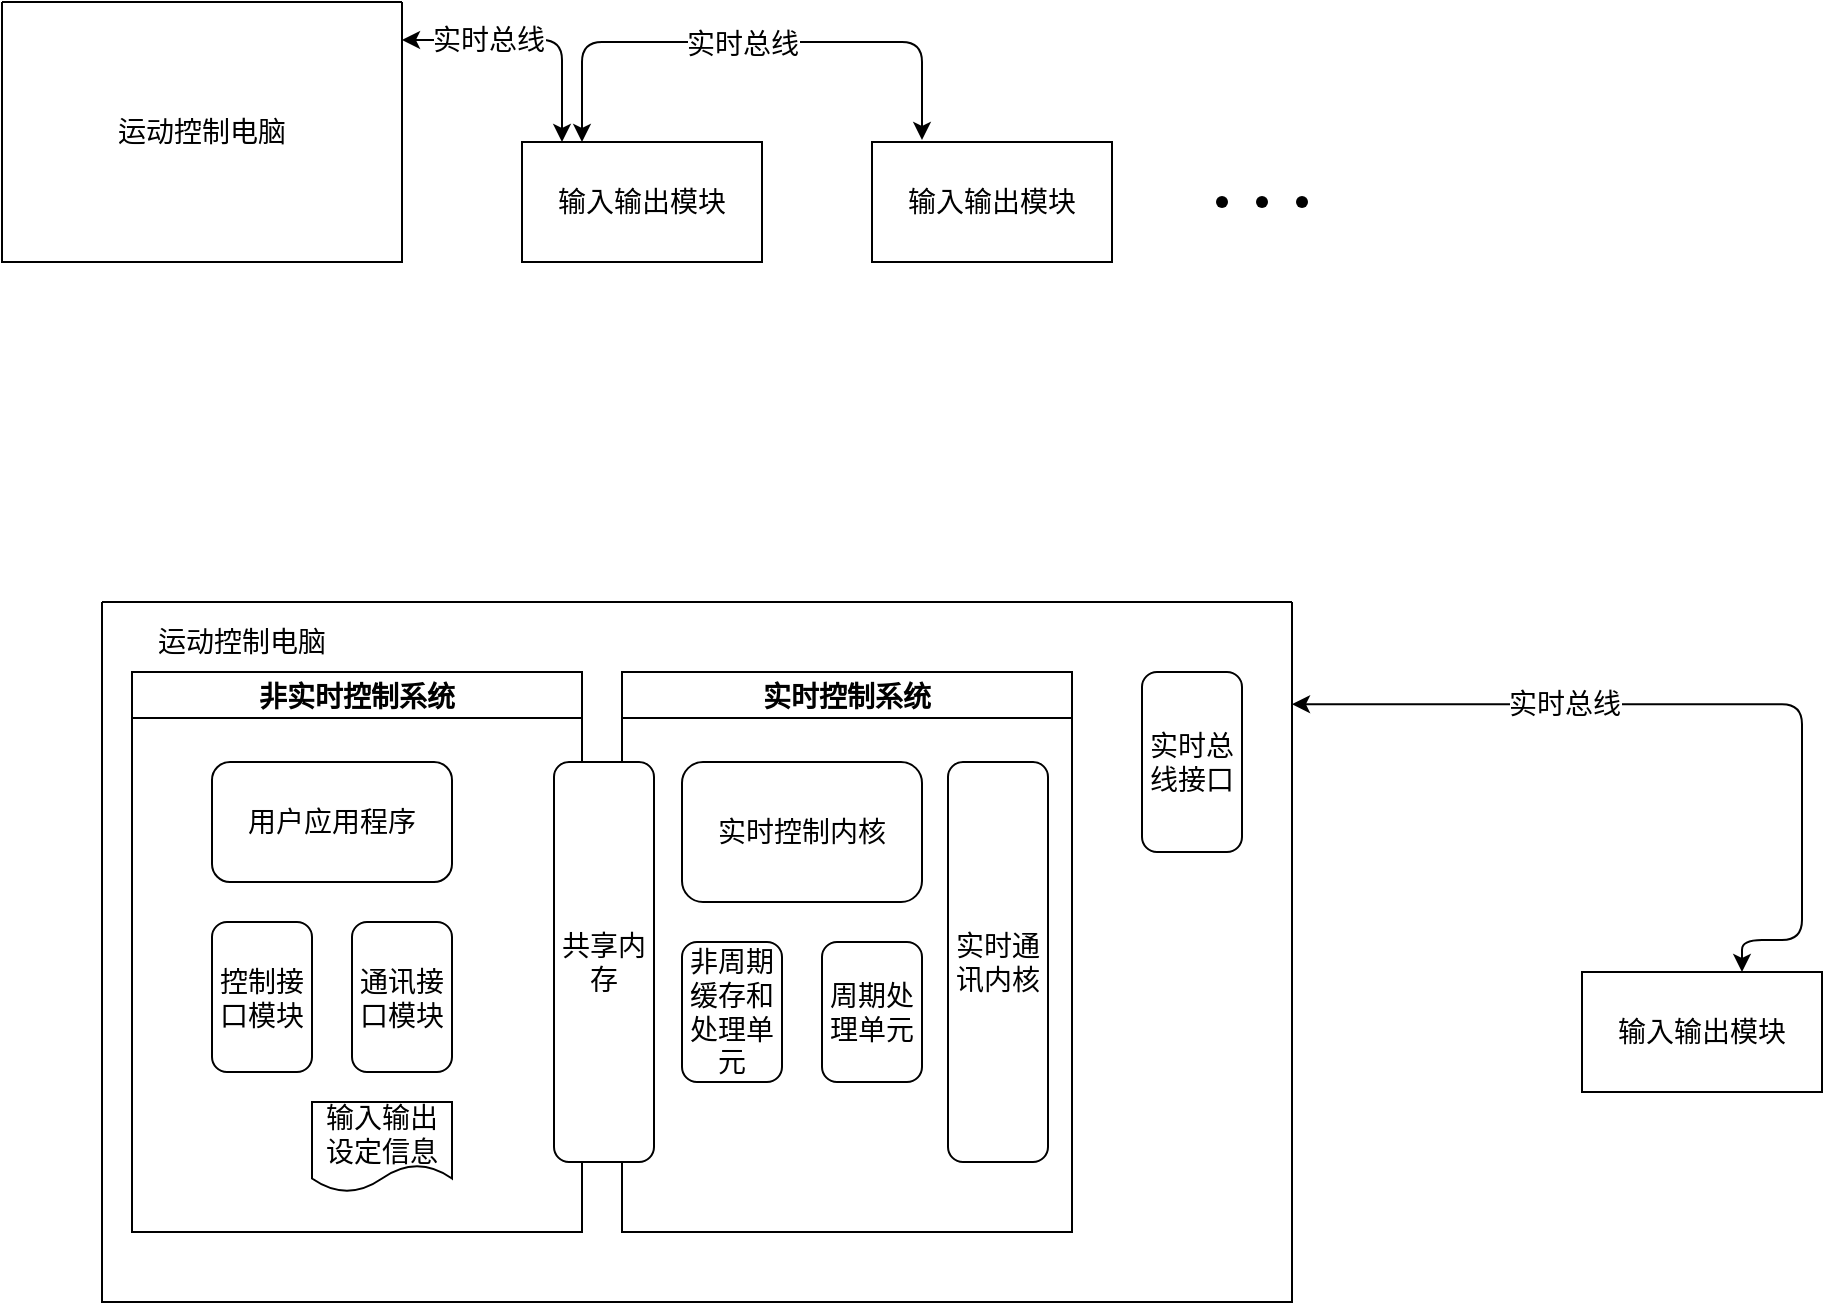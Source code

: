 <mxfile version="14.9.4" type="github">
  <diagram id="R-m6Tb4T8tBQgtUXP2a2" name="Page-1">
    <mxGraphModel dx="866" dy="437" grid="1" gridSize="10" guides="1" tooltips="1" connect="1" arrows="1" fold="1" page="1" pageScale="1" pageWidth="1169" pageHeight="827" math="0" shadow="0">
      <root>
        <mxCell id="0" />
        <mxCell id="1" parent="0" visible="0" />
        <mxCell id="tKbJSPr6s4l4xf4vFSdI-1" value="1" parent="0" />
        <mxCell id="tKbJSPr6s4l4xf4vFSdI-3" value="" style="swimlane;startSize=0;" vertex="1" parent="tKbJSPr6s4l4xf4vFSdI-1">
          <mxGeometry x="40" y="40" width="200" height="130" as="geometry">
            <mxRectangle width="50" height="40" as="alternateBounds" />
          </mxGeometry>
        </mxCell>
        <mxCell id="tKbJSPr6s4l4xf4vFSdI-7" value="运动控制电脑" style="text;html=1;strokeColor=none;fillColor=none;align=center;verticalAlign=middle;whiteSpace=wrap;rounded=0;fontSize=14;" vertex="1" parent="tKbJSPr6s4l4xf4vFSdI-3">
          <mxGeometry x="50" y="55" width="100" height="20" as="geometry" />
        </mxCell>
        <mxCell id="tKbJSPr6s4l4xf4vFSdI-9" value="输入输出模块" style="rounded=0;whiteSpace=wrap;html=1;fontSize=14;" vertex="1" parent="tKbJSPr6s4l4xf4vFSdI-1">
          <mxGeometry x="300" y="110" width="120" height="60" as="geometry" />
        </mxCell>
        <mxCell id="tKbJSPr6s4l4xf4vFSdI-10" value="输入输出模块" style="rounded=0;whiteSpace=wrap;html=1;fontSize=14;" vertex="1" parent="tKbJSPr6s4l4xf4vFSdI-1">
          <mxGeometry x="475" y="110" width="120" height="60" as="geometry" />
        </mxCell>
        <mxCell id="tKbJSPr6s4l4xf4vFSdI-18" value="" style="edgeStyle=segmentEdgeStyle;endArrow=classic;html=1;fontSize=14;exitX=1;exitY=0.146;exitDx=0;exitDy=0;exitPerimeter=0;startArrow=classic;startFill=1;" edge="1" parent="tKbJSPr6s4l4xf4vFSdI-1" source="tKbJSPr6s4l4xf4vFSdI-3" target="tKbJSPr6s4l4xf4vFSdI-9">
          <mxGeometry width="50" height="50" relative="1" as="geometry">
            <mxPoint x="380" y="330" as="sourcePoint" />
            <mxPoint x="320" y="105" as="targetPoint" />
            <Array as="points">
              <mxPoint x="320" y="59" />
            </Array>
          </mxGeometry>
        </mxCell>
        <mxCell id="tKbJSPr6s4l4xf4vFSdI-25" value="实时总线" style="edgeLabel;html=1;align=center;verticalAlign=middle;resizable=0;points=[];fontSize=14;" vertex="1" connectable="0" parent="tKbJSPr6s4l4xf4vFSdI-18">
          <mxGeometry x="-0.35" relative="1" as="geometry">
            <mxPoint as="offset" />
          </mxGeometry>
        </mxCell>
        <mxCell id="tKbJSPr6s4l4xf4vFSdI-19" value="" style="edgeStyle=segmentEdgeStyle;endArrow=classic;html=1;fontSize=14;exitX=0.25;exitY=0;exitDx=0;exitDy=0;startArrow=classic;startFill=1;" edge="1" parent="tKbJSPr6s4l4xf4vFSdI-1" source="tKbJSPr6s4l4xf4vFSdI-9">
          <mxGeometry width="50" height="50" relative="1" as="geometry">
            <mxPoint x="360" y="68.98" as="sourcePoint" />
            <mxPoint x="500" y="109" as="targetPoint" />
            <Array as="points">
              <mxPoint x="330" y="60" />
              <mxPoint x="500" y="60" />
            </Array>
          </mxGeometry>
        </mxCell>
        <mxCell id="tKbJSPr6s4l4xf4vFSdI-24" value="实时总线" style="edgeLabel;html=1;align=center;verticalAlign=middle;resizable=0;points=[];fontSize=14;" vertex="1" connectable="0" parent="tKbJSPr6s4l4xf4vFSdI-19">
          <mxGeometry x="0.049" y="-1" relative="1" as="geometry">
            <mxPoint x="-11" as="offset" />
          </mxGeometry>
        </mxCell>
        <mxCell id="tKbJSPr6s4l4xf4vFSdI-21" value="" style="shape=waypoint;sketch=0;fillStyle=solid;size=6;pointerEvents=1;points=[];fillColor=none;resizable=0;rotatable=0;perimeter=centerPerimeter;snapToPoint=1;fontSize=14;" vertex="1" parent="tKbJSPr6s4l4xf4vFSdI-1">
          <mxGeometry x="630" y="120" width="40" height="40" as="geometry" />
        </mxCell>
        <mxCell id="tKbJSPr6s4l4xf4vFSdI-22" value="" style="shape=waypoint;sketch=0;fillStyle=solid;size=6;pointerEvents=1;points=[];fillColor=none;resizable=0;rotatable=0;perimeter=centerPerimeter;snapToPoint=1;fontSize=14;" vertex="1" parent="tKbJSPr6s4l4xf4vFSdI-1">
          <mxGeometry x="650" y="120" width="40" height="40" as="geometry" />
        </mxCell>
        <mxCell id="tKbJSPr6s4l4xf4vFSdI-23" value="" style="shape=waypoint;sketch=0;fillStyle=solid;size=6;pointerEvents=1;points=[];fillColor=none;resizable=0;rotatable=0;perimeter=centerPerimeter;snapToPoint=1;fontSize=14;" vertex="1" parent="tKbJSPr6s4l4xf4vFSdI-1">
          <mxGeometry x="670" y="120" width="40" height="40" as="geometry" />
        </mxCell>
        <mxCell id="tKbJSPr6s4l4xf4vFSdI-26" value="2" parent="0" />
        <mxCell id="tKbJSPr6s4l4xf4vFSdI-27" value="" style="swimlane;startSize=0;" vertex="1" parent="tKbJSPr6s4l4xf4vFSdI-26">
          <mxGeometry x="90" y="340" width="595" height="350" as="geometry">
            <mxRectangle width="50" height="40" as="alternateBounds" />
          </mxGeometry>
        </mxCell>
        <mxCell id="tKbJSPr6s4l4xf4vFSdI-28" value="运动控制电脑" style="text;html=1;strokeColor=none;fillColor=none;align=center;verticalAlign=middle;whiteSpace=wrap;rounded=0;fontSize=14;" vertex="1" parent="tKbJSPr6s4l4xf4vFSdI-27">
          <mxGeometry x="20" y="10" width="100" height="20" as="geometry" />
        </mxCell>
        <mxCell id="tKbJSPr6s4l4xf4vFSdI-32" value="非实时控制系统" style="swimlane;fontSize=14;" vertex="1" parent="tKbJSPr6s4l4xf4vFSdI-27">
          <mxGeometry x="15" y="35" width="225" height="280" as="geometry">
            <mxRectangle x="15" y="35" width="130" height="23" as="alternateBounds" />
          </mxGeometry>
        </mxCell>
        <mxCell id="tKbJSPr6s4l4xf4vFSdI-37" value="用户应用程序" style="rounded=1;whiteSpace=wrap;html=1;fontSize=14;" vertex="1" parent="tKbJSPr6s4l4xf4vFSdI-32">
          <mxGeometry x="40" y="45" width="120" height="60" as="geometry" />
        </mxCell>
        <mxCell id="tKbJSPr6s4l4xf4vFSdI-42" value="通讯接口模块" style="rounded=1;whiteSpace=wrap;html=1;fontSize=14;" vertex="1" parent="tKbJSPr6s4l4xf4vFSdI-32">
          <mxGeometry x="110" y="125" width="50" height="75" as="geometry" />
        </mxCell>
        <mxCell id="tKbJSPr6s4l4xf4vFSdI-61" value="输入输出设定信息" style="shape=document;whiteSpace=wrap;html=1;boundedLbl=1;fontSize=14;" vertex="1" parent="tKbJSPr6s4l4xf4vFSdI-32">
          <mxGeometry x="90" y="215" width="70" height="45" as="geometry" />
        </mxCell>
        <mxCell id="tKbJSPr6s4l4xf4vFSdI-41" value="控制接口模块" style="rounded=1;whiteSpace=wrap;html=1;fontSize=14;" vertex="1" parent="tKbJSPr6s4l4xf4vFSdI-32">
          <mxGeometry x="40" y="125" width="50" height="75" as="geometry" />
        </mxCell>
        <mxCell id="tKbJSPr6s4l4xf4vFSdI-45" value="实时总线接口" style="rounded=1;whiteSpace=wrap;html=1;fontSize=14;" vertex="1" parent="tKbJSPr6s4l4xf4vFSdI-27">
          <mxGeometry x="520" y="35" width="50" height="90" as="geometry" />
        </mxCell>
        <mxCell id="tKbJSPr6s4l4xf4vFSdI-34" value="实时控制系统" style="swimlane;fontSize=14;" vertex="1" parent="tKbJSPr6s4l4xf4vFSdI-27">
          <mxGeometry x="260" y="35" width="225" height="280" as="geometry">
            <mxRectangle x="260" y="35" width="120" height="23" as="alternateBounds" />
          </mxGeometry>
        </mxCell>
        <mxCell id="tKbJSPr6s4l4xf4vFSdI-44" value="实时控制内核" style="rounded=1;whiteSpace=wrap;html=1;fontSize=14;" vertex="1" parent="tKbJSPr6s4l4xf4vFSdI-34">
          <mxGeometry x="30" y="45" width="120" height="70" as="geometry" />
        </mxCell>
        <mxCell id="tKbJSPr6s4l4xf4vFSdI-46" value="实时通讯内核" style="rounded=1;whiteSpace=wrap;html=1;fontSize=14;" vertex="1" parent="tKbJSPr6s4l4xf4vFSdI-34">
          <mxGeometry x="163" y="45" width="50" height="200" as="geometry" />
        </mxCell>
        <mxCell id="tKbJSPr6s4l4xf4vFSdI-58" value="非周期缓存和处理单元" style="rounded=1;whiteSpace=wrap;html=1;fontSize=14;" vertex="1" parent="tKbJSPr6s4l4xf4vFSdI-34">
          <mxGeometry x="30" y="135" width="50" height="70" as="geometry" />
        </mxCell>
        <mxCell id="tKbJSPr6s4l4xf4vFSdI-59" value="周期处理单元" style="rounded=1;whiteSpace=wrap;html=1;fontSize=14;" vertex="1" parent="tKbJSPr6s4l4xf4vFSdI-34">
          <mxGeometry x="100" y="135" width="50" height="70" as="geometry" />
        </mxCell>
        <mxCell id="tKbJSPr6s4l4xf4vFSdI-29" value="输入输出模块" style="rounded=0;whiteSpace=wrap;html=1;fontSize=14;" vertex="1" parent="tKbJSPr6s4l4xf4vFSdI-26">
          <mxGeometry x="830" y="525" width="120" height="60" as="geometry" />
        </mxCell>
        <mxCell id="tKbJSPr6s4l4xf4vFSdI-30" value="" style="edgeStyle=segmentEdgeStyle;endArrow=classic;html=1;fontSize=14;exitX=1;exitY=0.146;exitDx=0;exitDy=0;exitPerimeter=0;startArrow=classic;startFill=1;" edge="1" parent="tKbJSPr6s4l4xf4vFSdI-26" source="tKbJSPr6s4l4xf4vFSdI-27" target="tKbJSPr6s4l4xf4vFSdI-29">
          <mxGeometry width="50" height="50" relative="1" as="geometry">
            <mxPoint x="520" y="780" as="sourcePoint" />
            <mxPoint x="460" y="555" as="targetPoint" />
            <Array as="points">
              <mxPoint x="940" y="391" />
              <mxPoint x="940" y="509" />
              <mxPoint x="910" y="509" />
            </Array>
          </mxGeometry>
        </mxCell>
        <mxCell id="tKbJSPr6s4l4xf4vFSdI-31" value="实时总线" style="edgeLabel;html=1;align=center;verticalAlign=middle;resizable=0;points=[];fontSize=14;" vertex="1" connectable="0" parent="tKbJSPr6s4l4xf4vFSdI-30">
          <mxGeometry x="-0.35" relative="1" as="geometry">
            <mxPoint as="offset" />
          </mxGeometry>
        </mxCell>
        <mxCell id="tKbJSPr6s4l4xf4vFSdI-36" value="共享内存" style="rounded=1;whiteSpace=wrap;html=1;fontSize=14;" vertex="1" parent="tKbJSPr6s4l4xf4vFSdI-26">
          <mxGeometry x="316" y="420" width="50" height="200" as="geometry" />
        </mxCell>
      </root>
    </mxGraphModel>
  </diagram>
</mxfile>
